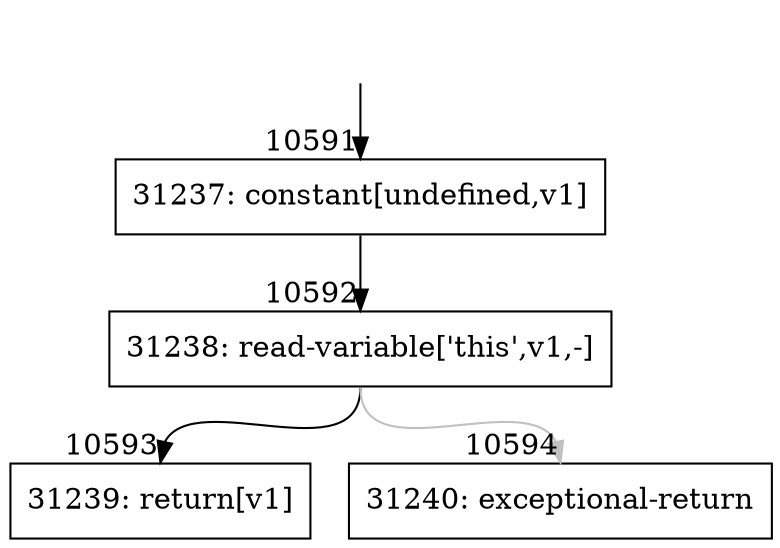 digraph {
rankdir="TD"
BB_entry774[shape=none,label=""];
BB_entry774 -> BB10591 [tailport=s, headport=n, headlabel="    10591"]
BB10591 [shape=record label="{31237: constant[undefined,v1]}" ] 
BB10591 -> BB10592 [tailport=s, headport=n, headlabel="      10592"]
BB10592 [shape=record label="{31238: read-variable['this',v1,-]}" ] 
BB10592 -> BB10593 [tailport=s, headport=n, headlabel="      10593"]
BB10592 -> BB10594 [tailport=s, headport=n, color=gray, headlabel="      10594"]
BB10593 [shape=record label="{31239: return[v1]}" ] 
BB10594 [shape=record label="{31240: exceptional-return}" ] 
//#$~ 15070
}
